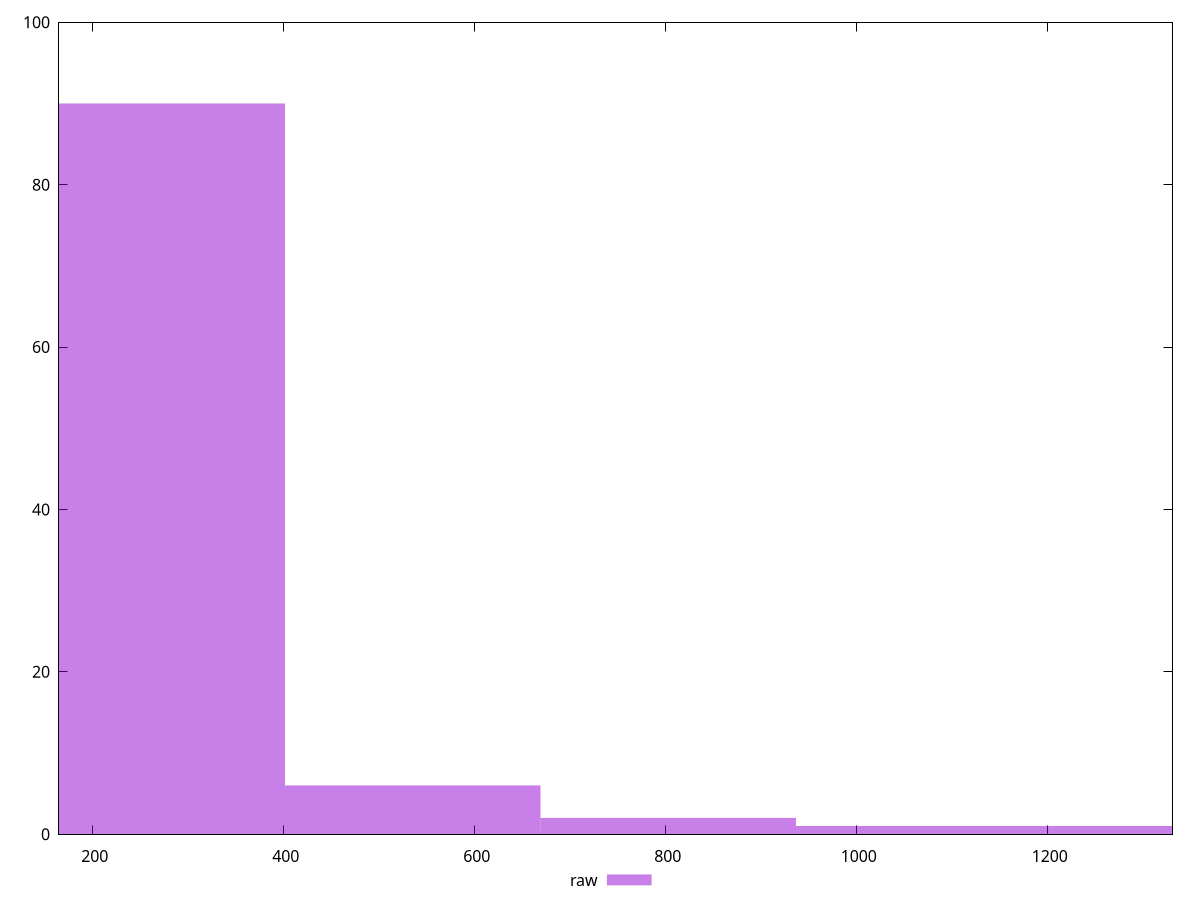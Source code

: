 reset

$raw <<EOF
267.5302210614739 90
535.0604421229478 6
1337.6511053073696 1
802.5906631844218 2
1070.1208842458957 1
EOF

set key outside below
set boxwidth 267.5302210614739
set xrange [164.62400000000002:1330.596]
set yrange [0:100]
set trange [0:100]
set style fill transparent solid 0.5 noborder
set terminal svg size 640, 490 enhanced background rgb 'white'
set output "reports/report_00028_2021-02-24T12-49-42.674Z/server-response-time/samples/music/raw/histogram.svg"

plot $raw title "raw" with boxes

reset
